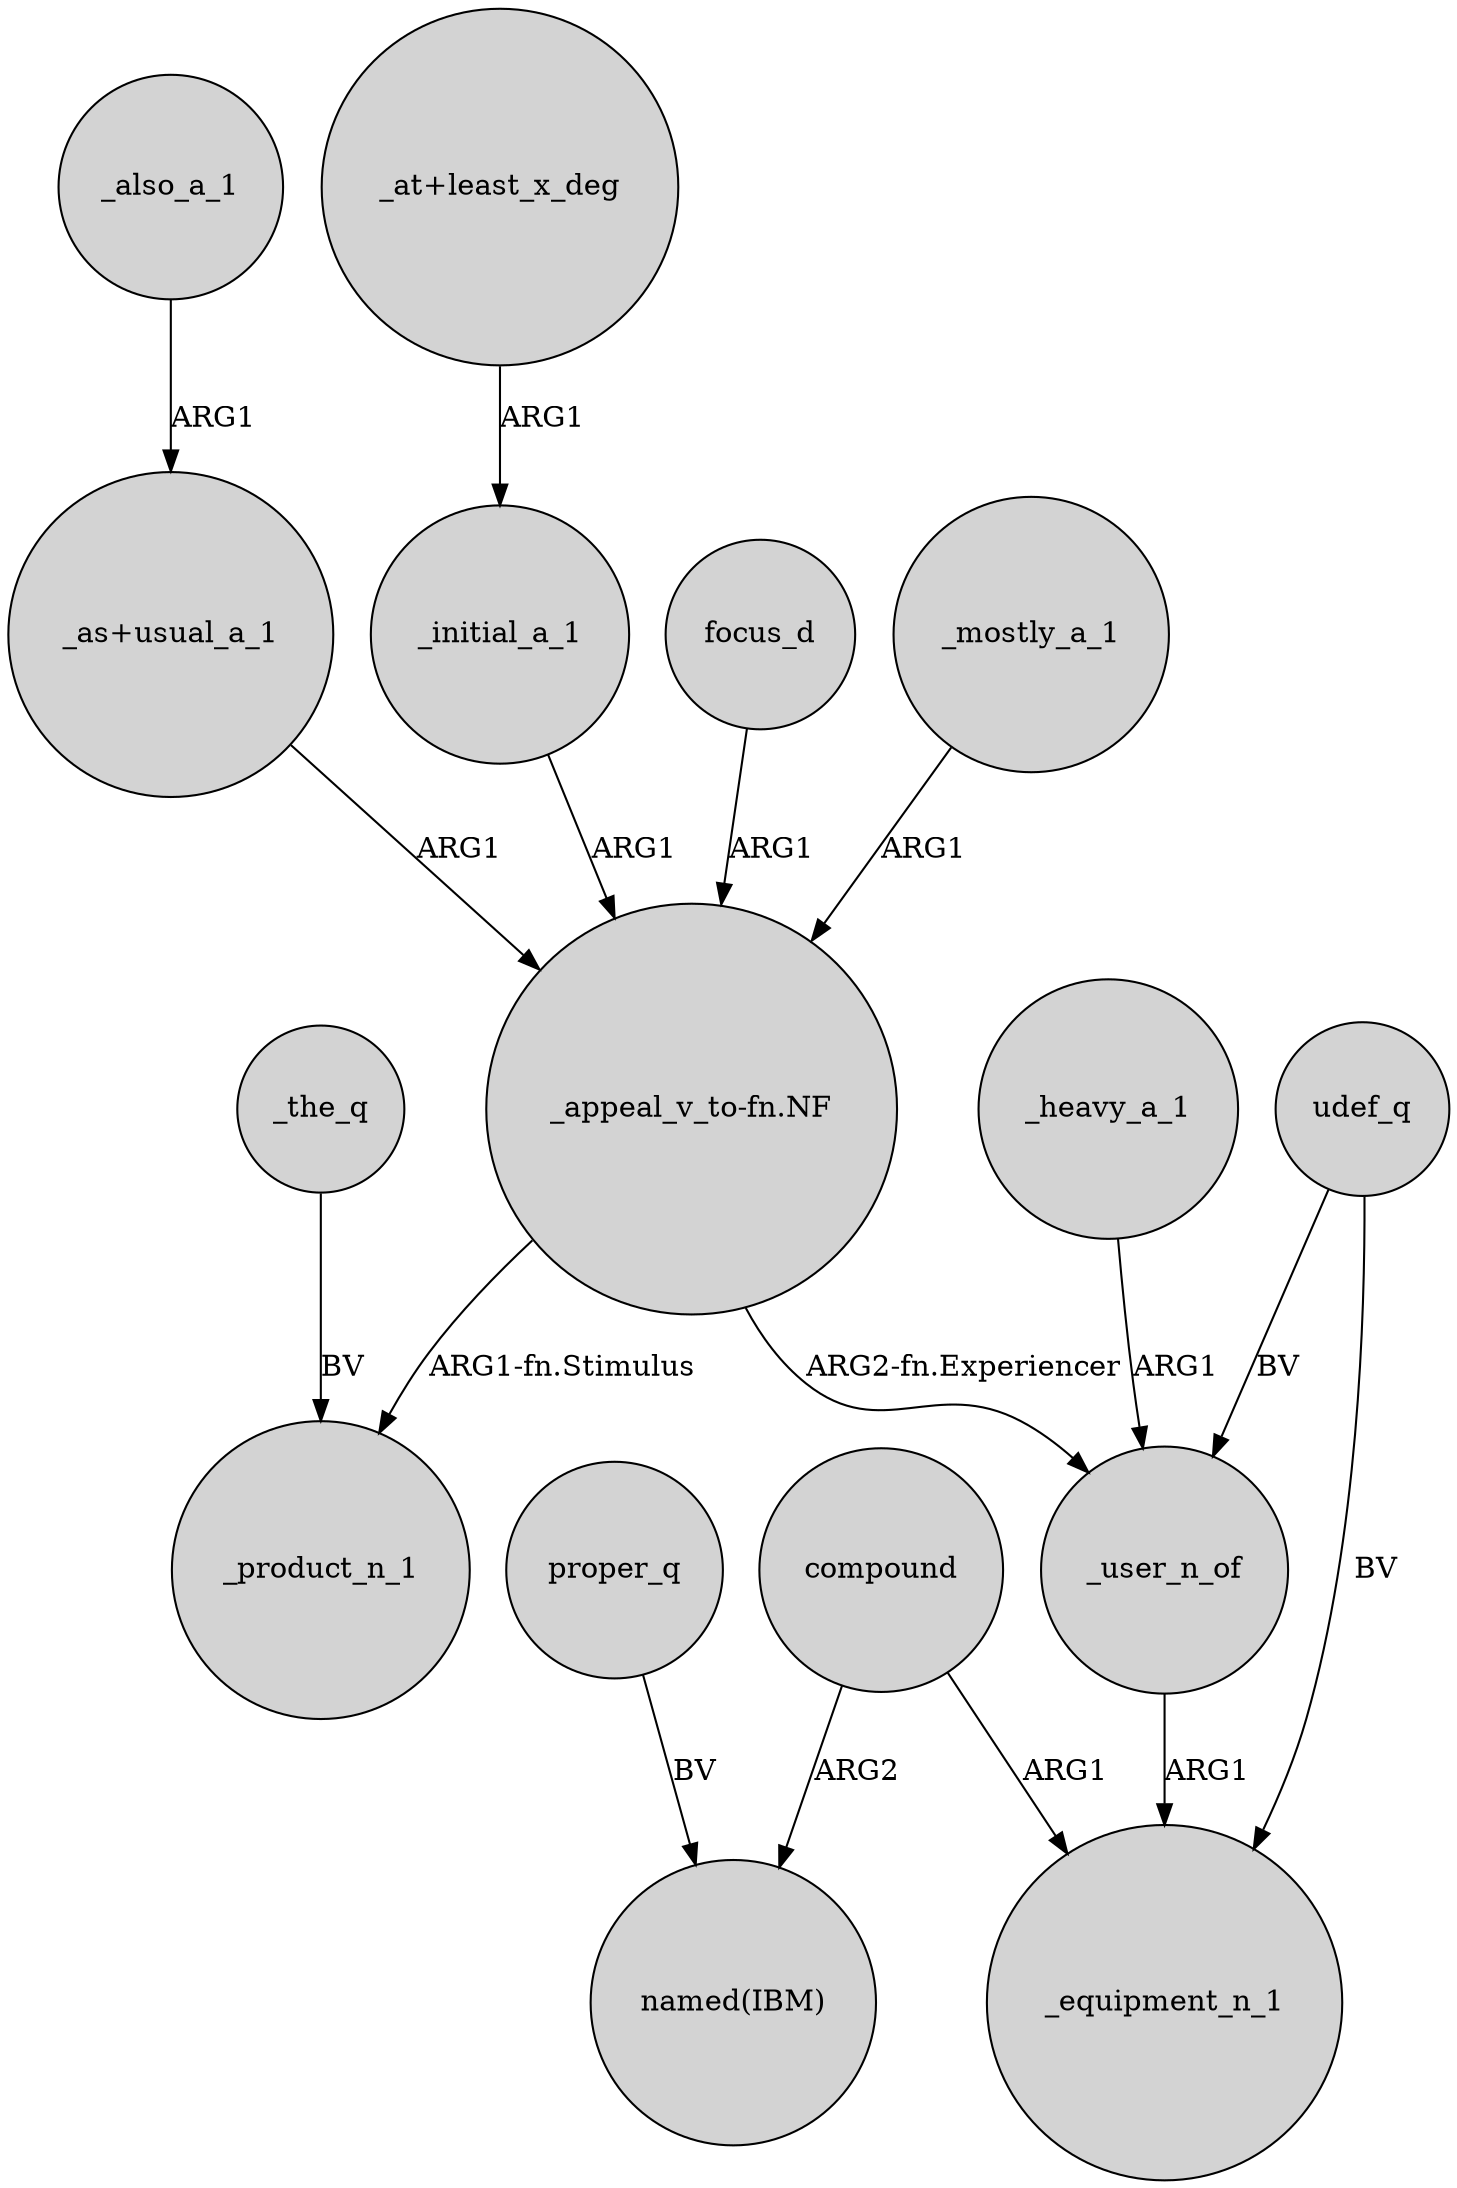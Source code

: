 digraph {
	node [shape=circle style=filled]
	_the_q -> _product_n_1 [label=BV]
	_also_a_1 -> "_as+usual_a_1" [label=ARG1]
	"_appeal_v_to-fn.NF" -> _product_n_1 [label="ARG1-fn.Stimulus"]
	compound -> "named(IBM)" [label=ARG2]
	"_appeal_v_to-fn.NF" -> _user_n_of [label="ARG2-fn.Experiencer"]
	_heavy_a_1 -> _user_n_of [label=ARG1]
	udef_q -> _equipment_n_1 [label=BV]
	compound -> _equipment_n_1 [label=ARG1]
	proper_q -> "named(IBM)" [label=BV]
	"_at+least_x_deg" -> _initial_a_1 [label=ARG1]
	_initial_a_1 -> "_appeal_v_to-fn.NF" [label=ARG1]
	udef_q -> _user_n_of [label=BV]
	_user_n_of -> _equipment_n_1 [label=ARG1]
	"_as+usual_a_1" -> "_appeal_v_to-fn.NF" [label=ARG1]
	focus_d -> "_appeal_v_to-fn.NF" [label=ARG1]
	_mostly_a_1 -> "_appeal_v_to-fn.NF" [label=ARG1]
}
